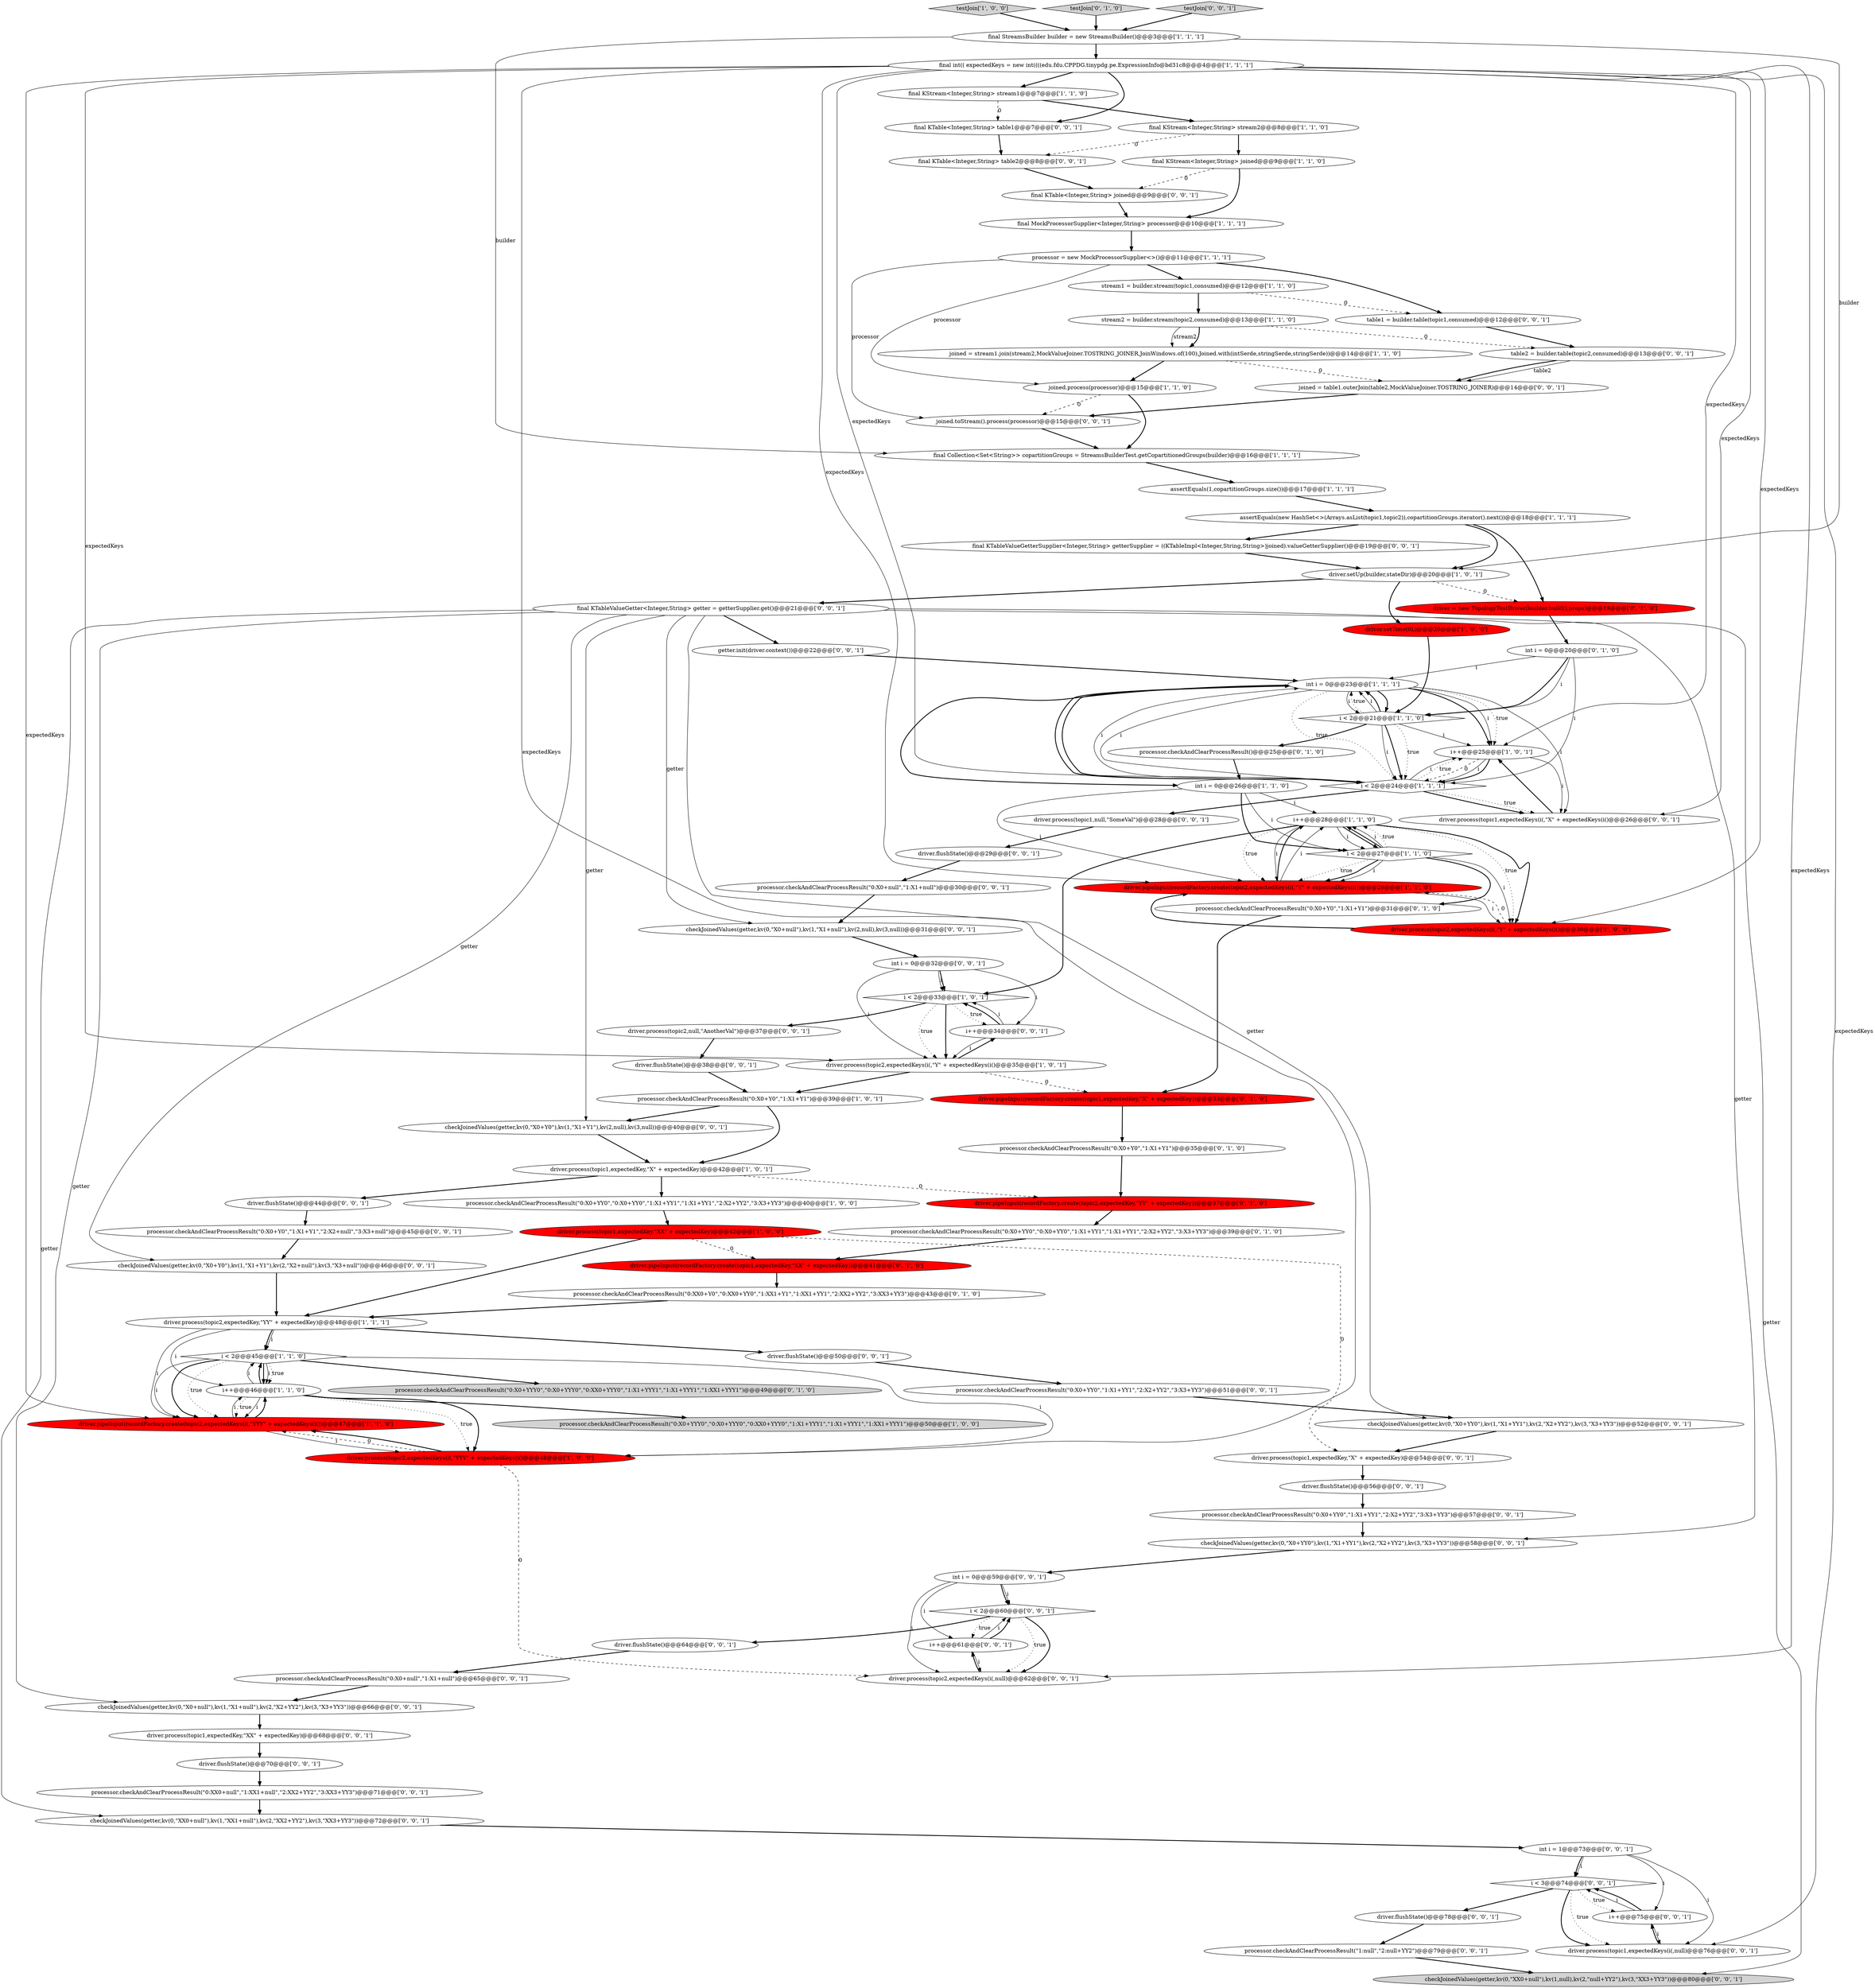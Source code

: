 digraph {
69 [style = filled, label = "driver.flushState()@@@78@@@['0', '0', '1']", fillcolor = white, shape = ellipse image = "AAA0AAABBB3BBB"];
35 [style = filled, label = "testJoin['1', '0', '0']", fillcolor = lightgray, shape = diamond image = "AAA0AAABBB1BBB"];
46 [style = filled, label = "testJoin['0', '1', '0']", fillcolor = lightgray, shape = diamond image = "AAA0AAABBB2BBB"];
19 [style = filled, label = "i++@@@28@@@['1', '1', '0']", fillcolor = white, shape = ellipse image = "AAA0AAABBB1BBB"];
16 [style = filled, label = "joined = stream1.join(stream2,MockValueJoiner.TOSTRING_JOINER,JoinWindows.of(100),Joined.with(intSerde,stringSerde,stringSerde))@@@14@@@['1', '1', '0']", fillcolor = white, shape = ellipse image = "AAA0AAABBB1BBB"];
52 [style = filled, label = "driver.flushState()@@@50@@@['0', '0', '1']", fillcolor = white, shape = ellipse image = "AAA0AAABBB3BBB"];
25 [style = filled, label = "driver.setUp(builder,stateDir)@@@20@@@['1', '0', '1']", fillcolor = white, shape = ellipse image = "AAA0AAABBB1BBB"];
29 [style = filled, label = "int i = 0@@@26@@@['1', '1', '0']", fillcolor = white, shape = ellipse image = "AAA0AAABBB1BBB"];
79 [style = filled, label = "i++@@@34@@@['0', '0', '1']", fillcolor = white, shape = ellipse image = "AAA0AAABBB3BBB"];
12 [style = filled, label = "stream1 = builder.stream(topic1,consumed)@@@12@@@['1', '1', '0']", fillcolor = white, shape = ellipse image = "AAA0AAABBB1BBB"];
90 [style = filled, label = "driver.flushState()@@@56@@@['0', '0', '1']", fillcolor = white, shape = ellipse image = "AAA0AAABBB3BBB"];
38 [style = filled, label = "driver = new TopologyTestDriver(builder.build(),props)@@@19@@@['0', '1', '0']", fillcolor = red, shape = ellipse image = "AAA1AAABBB2BBB"];
10 [style = filled, label = "i++@@@25@@@['1', '0', '1']", fillcolor = white, shape = ellipse image = "AAA0AAABBB1BBB"];
1 [style = filled, label = "driver.process(topic1,expectedKey,\"X\" + expectedKey)@@@42@@@['1', '0', '1']", fillcolor = white, shape = ellipse image = "AAA0AAABBB1BBB"];
37 [style = filled, label = "processor.checkAndClearProcessResult(\"0:X0+Y0\",\"1:X1+Y1\")@@@39@@@['1', '0', '1']", fillcolor = white, shape = ellipse image = "AAA0AAABBB1BBB"];
0 [style = filled, label = "i < 2@@@45@@@['1', '1', '0']", fillcolor = white, shape = diamond image = "AAA0AAABBB1BBB"];
22 [style = filled, label = "processor = new MockProcessorSupplier<>()@@@11@@@['1', '1', '1']", fillcolor = white, shape = ellipse image = "AAA0AAABBB1BBB"];
53 [style = filled, label = "int i = 0@@@32@@@['0', '0', '1']", fillcolor = white, shape = ellipse image = "AAA0AAABBB3BBB"];
17 [style = filled, label = "final Collection<Set<String>> copartitionGroups = StreamsBuilderTest.getCopartitionedGroups(builder)@@@16@@@['1', '1', '1']", fillcolor = white, shape = ellipse image = "AAA0AAABBB1BBB"];
73 [style = filled, label = "i < 2@@@60@@@['0', '0', '1']", fillcolor = white, shape = diamond image = "AAA0AAABBB3BBB"];
74 [style = filled, label = "i < 3@@@74@@@['0', '0', '1']", fillcolor = white, shape = diamond image = "AAA0AAABBB3BBB"];
60 [style = filled, label = "checkJoinedValues(getter,kv(0,\"XX0+null\"),kv(1,null),kv(2,\"null+YY2\"),kv(3,\"XX3+YY3\"))@@@80@@@['0', '0', '1']", fillcolor = lightgray, shape = ellipse image = "AAA0AAABBB3BBB"];
84 [style = filled, label = "driver.process(topic1,null,\"SomeVal\")@@@28@@@['0', '0', '1']", fillcolor = white, shape = ellipse image = "AAA0AAABBB3BBB"];
7 [style = filled, label = "final KStream<Integer,String> stream1@@@7@@@['1', '1', '0']", fillcolor = white, shape = ellipse image = "AAA0AAABBB1BBB"];
43 [style = filled, label = "processor.checkAndClearProcessResult(\"0:X0+YY0\",\"0:X0+YY0\",\"1:X1+YY1\",\"1:X1+YY1\",\"2:X2+YY2\",\"3:X3+YY3\")@@@39@@@['0', '1', '0']", fillcolor = white, shape = ellipse image = "AAA0AAABBB2BBB"];
49 [style = filled, label = "processor.checkAndClearProcessResult(\"0:X0+Y0\",\"1:X1+Y1\")@@@31@@@['0', '1', '0']", fillcolor = white, shape = ellipse image = "AAA0AAABBB2BBB"];
58 [style = filled, label = "driver.flushState()@@@29@@@['0', '0', '1']", fillcolor = white, shape = ellipse image = "AAA0AAABBB3BBB"];
98 [style = filled, label = "final KTable<Integer,String> table1@@@7@@@['0', '0', '1']", fillcolor = white, shape = ellipse image = "AAA0AAABBB3BBB"];
78 [style = filled, label = "joined = table1.outerJoin(table2,MockValueJoiner.TOSTRING_JOINER)@@@14@@@['0', '0', '1']", fillcolor = white, shape = ellipse image = "AAA0AAABBB3BBB"];
39 [style = filled, label = "driver.pipeInput(recordFactory.create(topic2,expectedKey,\"YY\" + expectedKey))@@@37@@@['0', '1', '0']", fillcolor = red, shape = ellipse image = "AAA1AAABBB2BBB"];
81 [style = filled, label = "final KTable<Integer,String> joined@@@9@@@['0', '0', '1']", fillcolor = white, shape = ellipse image = "AAA0AAABBB3BBB"];
45 [style = filled, label = "processor.checkAndClearProcessResult(\"0:X0+Y0\",\"1:X1+Y1\")@@@35@@@['0', '1', '0']", fillcolor = white, shape = ellipse image = "AAA0AAABBB2BBB"];
26 [style = filled, label = "driver.process(topic1,expectedKey,\"XX\" + expectedKey)@@@42@@@['1', '0', '0']", fillcolor = red, shape = ellipse image = "AAA1AAABBB1BBB"];
80 [style = filled, label = "i++@@@61@@@['0', '0', '1']", fillcolor = white, shape = ellipse image = "AAA0AAABBB3BBB"];
68 [style = filled, label = "i++@@@75@@@['0', '0', '1']", fillcolor = white, shape = ellipse image = "AAA0AAABBB3BBB"];
72 [style = filled, label = "joined.toStream().process(processor)@@@15@@@['0', '0', '1']", fillcolor = white, shape = ellipse image = "AAA0AAABBB3BBB"];
34 [style = filled, label = "processor.checkAndClearProcessResult(\"0:X0+YY0\",\"0:X0+YY0\",\"1:X1+YY1\",\"1:X1+YY1\",\"2:X2+YY2\",\"3:X3+YY3\")@@@40@@@['1', '0', '0']", fillcolor = white, shape = ellipse image = "AAA0AAABBB1BBB"];
11 [style = filled, label = "final int(( expectedKeys = new int((((edu.fdu.CPPDG.tinypdg.pe.ExpressionInfo@bd31c8@@@4@@@['1', '1', '1']", fillcolor = white, shape = ellipse image = "AAA0AAABBB1BBB"];
86 [style = filled, label = "processor.checkAndClearProcessResult(\"0:XX0+null\",\"1:XX1+null\",\"2:XX2+YY2\",\"3:XX3+YY3\")@@@71@@@['0', '0', '1']", fillcolor = white, shape = ellipse image = "AAA0AAABBB3BBB"];
55 [style = filled, label = "driver.flushState()@@@70@@@['0', '0', '1']", fillcolor = white, shape = ellipse image = "AAA0AAABBB3BBB"];
93 [style = filled, label = "getter.init(driver.context())@@@22@@@['0', '0', '1']", fillcolor = white, shape = ellipse image = "AAA0AAABBB3BBB"];
85 [style = filled, label = "final KTable<Integer,String> table2@@@8@@@['0', '0', '1']", fillcolor = white, shape = ellipse image = "AAA0AAABBB3BBB"];
71 [style = filled, label = "final KTableValueGetterSupplier<Integer,String> getterSupplier = ((KTableImpl<Integer,String,String>)joined).valueGetterSupplier()@@@19@@@['0', '0', '1']", fillcolor = white, shape = ellipse image = "AAA0AAABBB3BBB"];
36 [style = filled, label = "i++@@@46@@@['1', '1', '0']", fillcolor = white, shape = ellipse image = "AAA0AAABBB1BBB"];
59 [style = filled, label = "driver.flushState()@@@44@@@['0', '0', '1']", fillcolor = white, shape = ellipse image = "AAA0AAABBB3BBB"];
83 [style = filled, label = "table2 = builder.table(topic2,consumed)@@@13@@@['0', '0', '1']", fillcolor = white, shape = ellipse image = "AAA0AAABBB3BBB"];
56 [style = filled, label = "processor.checkAndClearProcessResult(\"0:X0+YY0\",\"1:X1+YY1\",\"2:X2+YY2\",\"3:X3+YY3\")@@@57@@@['0', '0', '1']", fillcolor = white, shape = ellipse image = "AAA0AAABBB3BBB"];
18 [style = filled, label = "i < 2@@@21@@@['1', '1', '0']", fillcolor = white, shape = diamond image = "AAA0AAABBB1BBB"];
67 [style = filled, label = "int i = 0@@@59@@@['0', '0', '1']", fillcolor = white, shape = ellipse image = "AAA0AAABBB3BBB"];
63 [style = filled, label = "driver.process(topic1,expectedKeys(i(,\"X\" + expectedKeys(i()@@@26@@@['0', '0', '1']", fillcolor = white, shape = ellipse image = "AAA0AAABBB3BBB"];
82 [style = filled, label = "table1 = builder.table(topic1,consumed)@@@12@@@['0', '0', '1']", fillcolor = white, shape = ellipse image = "AAA0AAABBB3BBB"];
28 [style = filled, label = "joined.process(processor)@@@15@@@['1', '1', '0']", fillcolor = white, shape = ellipse image = "AAA0AAABBB1BBB"];
4 [style = filled, label = "assertEquals(1,copartitionGroups.size())@@@17@@@['1', '1', '1']", fillcolor = white, shape = ellipse image = "AAA0AAABBB1BBB"];
5 [style = filled, label = "final StreamsBuilder builder = new StreamsBuilder()@@@3@@@['1', '1', '1']", fillcolor = white, shape = ellipse image = "AAA0AAABBB1BBB"];
75 [style = filled, label = "int i = 1@@@73@@@['0', '0', '1']", fillcolor = white, shape = ellipse image = "AAA0AAABBB3BBB"];
96 [style = filled, label = "driver.flushState()@@@38@@@['0', '0', '1']", fillcolor = white, shape = ellipse image = "AAA0AAABBB3BBB"];
94 [style = filled, label = "driver.flushState()@@@64@@@['0', '0', '1']", fillcolor = white, shape = ellipse image = "AAA0AAABBB3BBB"];
76 [style = filled, label = "processor.checkAndClearProcessResult(\"1:null\",\"2:null+YY2\")@@@79@@@['0', '0', '1']", fillcolor = white, shape = ellipse image = "AAA0AAABBB3BBB"];
95 [style = filled, label = "checkJoinedValues(getter,kv(0,\"X0+null\"),kv(1,\"X1+null\"),kv(2,null),kv(3,null))@@@31@@@['0', '0', '1']", fillcolor = white, shape = ellipse image = "AAA0AAABBB3BBB"];
91 [style = filled, label = "checkJoinedValues(getter,kv(0,\"X0+null\"),kv(1,\"X1+null\"),kv(2,\"X2+YY2\"),kv(3,\"X3+YY3\"))@@@66@@@['0', '0', '1']", fillcolor = white, shape = ellipse image = "AAA0AAABBB3BBB"];
65 [style = filled, label = "checkJoinedValues(getter,kv(0,\"X0+Y0\"),kv(1,\"X1+Y1\"),kv(2,\"X2+null\"),kv(3,\"X3+null\"))@@@46@@@['0', '0', '1']", fillcolor = white, shape = ellipse image = "AAA0AAABBB3BBB"];
77 [style = filled, label = "driver.process(topic1,expectedKey,\"X\" + expectedKey)@@@54@@@['0', '0', '1']", fillcolor = white, shape = ellipse image = "AAA0AAABBB3BBB"];
15 [style = filled, label = "i < 2@@@33@@@['1', '0', '1']", fillcolor = white, shape = diamond image = "AAA0AAABBB1BBB"];
32 [style = filled, label = "driver.process(topic2,expectedKeys(i(,\"YYY\" + expectedKeys(i()@@@48@@@['1', '0', '0']", fillcolor = red, shape = ellipse image = "AAA1AAABBB1BBB"];
40 [style = filled, label = "processor.checkAndClearProcessResult(\"0:XX0+Y0\",\"0:XX0+YY0\",\"1:XX1+Y1\",\"1:XX1+YY1\",\"2:XX2+YY2\",\"3:XX3+YY3\")@@@43@@@['0', '1', '0']", fillcolor = white, shape = ellipse image = "AAA0AAABBB2BBB"];
9 [style = filled, label = "final KStream<Integer,String> stream2@@@8@@@['1', '1', '0']", fillcolor = white, shape = ellipse image = "AAA0AAABBB1BBB"];
21 [style = filled, label = "driver.pipeInput(recordFactory.create(topic2,expectedKeys(i(,\"Y\" + expectedKeys(i())@@@29@@@['1', '1', '0']", fillcolor = red, shape = ellipse image = "AAA1AAABBB1BBB"];
42 [style = filled, label = "driver.pipeInput(recordFactory.create(topic1,expectedKey,\"XX\" + expectedKey))@@@41@@@['0', '1', '0']", fillcolor = red, shape = ellipse image = "AAA1AAABBB2BBB"];
57 [style = filled, label = "testJoin['0', '0', '1']", fillcolor = lightgray, shape = diamond image = "AAA0AAABBB3BBB"];
97 [style = filled, label = "processor.checkAndClearProcessResult(\"0:X0+null\",\"1:X1+null\")@@@30@@@['0', '0', '1']", fillcolor = white, shape = ellipse image = "AAA0AAABBB3BBB"];
33 [style = filled, label = "processor.checkAndClearProcessResult(\"0:X0+YYY0\",\"0:X0+YYY0\",\"0:XX0+YYY0\",\"1:X1+YYY1\",\"1:X1+YYY1\",\"1:XX1+YYY1\")@@@50@@@['1', '0', '0']", fillcolor = lightgray, shape = ellipse image = "AAA0AAABBB1BBB"];
50 [style = filled, label = "checkJoinedValues(getter,kv(0,\"X0+YY0\"),kv(1,\"X1+YY1\"),kv(2,\"X2+YY2\"),kv(3,\"X3+YY3\"))@@@58@@@['0', '0', '1']", fillcolor = white, shape = ellipse image = "AAA0AAABBB3BBB"];
6 [style = filled, label = "i < 2@@@24@@@['1', '1', '1']", fillcolor = white, shape = diamond image = "AAA0AAABBB1BBB"];
47 [style = filled, label = "int i = 0@@@20@@@['0', '1', '0']", fillcolor = white, shape = ellipse image = "AAA0AAABBB2BBB"];
88 [style = filled, label = "driver.process(topic2,expectedKeys(i(,null)@@@62@@@['0', '0', '1']", fillcolor = white, shape = ellipse image = "AAA0AAABBB3BBB"];
62 [style = filled, label = "checkJoinedValues(getter,kv(0,\"XX0+null\"),kv(1,\"XX1+null\"),kv(2,\"XX2+YY2\"),kv(3,\"XX3+YY3\"))@@@72@@@['0', '0', '1']", fillcolor = white, shape = ellipse image = "AAA0AAABBB3BBB"];
3 [style = filled, label = "final MockProcessorSupplier<Integer,String> processor@@@10@@@['1', '1', '1']", fillcolor = white, shape = ellipse image = "AAA0AAABBB1BBB"];
54 [style = filled, label = "processor.checkAndClearProcessResult(\"0:X0+null\",\"1:X1+null\")@@@65@@@['0', '0', '1']", fillcolor = white, shape = ellipse image = "AAA0AAABBB3BBB"];
23 [style = filled, label = "driver.process(topic2,expectedKeys(i(,\"Y\" + expectedKeys(i()@@@30@@@['1', '0', '0']", fillcolor = red, shape = ellipse image = "AAA1AAABBB1BBB"];
27 [style = filled, label = "assertEquals(new HashSet<>(Arrays.asList(topic1,topic2)),copartitionGroups.iterator().next())@@@18@@@['1', '1', '1']", fillcolor = white, shape = ellipse image = "AAA0AAABBB1BBB"];
70 [style = filled, label = "processor.checkAndClearProcessResult(\"0:X0+YY0\",\"1:X1+YY1\",\"2:X2+YY2\",\"3:X3+YY3\")@@@51@@@['0', '0', '1']", fillcolor = white, shape = ellipse image = "AAA0AAABBB3BBB"];
14 [style = filled, label = "final KStream<Integer,String> joined@@@9@@@['1', '1', '0']", fillcolor = white, shape = ellipse image = "AAA0AAABBB1BBB"];
2 [style = filled, label = "driver.pipeInput(recordFactory.create(topic2,expectedKeys(i(,\"YYY\" + expectedKeys(i())@@@47@@@['1', '1', '0']", fillcolor = red, shape = ellipse image = "AAA1AAABBB1BBB"];
66 [style = filled, label = "final KTableValueGetter<Integer,String> getter = getterSupplier.get()@@@21@@@['0', '0', '1']", fillcolor = white, shape = ellipse image = "AAA0AAABBB3BBB"];
89 [style = filled, label = "processor.checkAndClearProcessResult(\"0:X0+Y0\",\"1:X1+Y1\",\"2:X2+null\",\"3:X3+null\")@@@45@@@['0', '0', '1']", fillcolor = white, shape = ellipse image = "AAA0AAABBB3BBB"];
8 [style = filled, label = "int i = 0@@@23@@@['1', '1', '1']", fillcolor = white, shape = ellipse image = "AAA0AAABBB1BBB"];
61 [style = filled, label = "driver.process(topic2,null,\"AnotherVal\")@@@37@@@['0', '0', '1']", fillcolor = white, shape = ellipse image = "AAA0AAABBB3BBB"];
30 [style = filled, label = "driver.process(topic2,expectedKey,\"YY\" + expectedKey)@@@48@@@['1', '1', '1']", fillcolor = white, shape = ellipse image = "AAA0AAABBB1BBB"];
31 [style = filled, label = "stream2 = builder.stream(topic2,consumed)@@@13@@@['1', '1', '0']", fillcolor = white, shape = ellipse image = "AAA0AAABBB1BBB"];
92 [style = filled, label = "driver.process(topic1,expectedKeys(i(,null)@@@76@@@['0', '0', '1']", fillcolor = white, shape = ellipse image = "AAA0AAABBB3BBB"];
48 [style = filled, label = "processor.checkAndClearProcessResult()@@@25@@@['0', '1', '0']", fillcolor = white, shape = ellipse image = "AAA0AAABBB2BBB"];
87 [style = filled, label = "checkJoinedValues(getter,kv(0,\"X0+Y0\"),kv(1,\"X1+Y1\"),kv(2,null),kv(3,null))@@@40@@@['0', '0', '1']", fillcolor = white, shape = ellipse image = "AAA0AAABBB3BBB"];
44 [style = filled, label = "processor.checkAndClearProcessResult(\"0:X0+YYY0\",\"0:X0+YYY0\",\"0:XX0+YYY0\",\"1:X1+YYY1\",\"1:X1+YYY1\",\"1:XX1+YYY1\")@@@49@@@['0', '1', '0']", fillcolor = lightgray, shape = ellipse image = "AAA0AAABBB2BBB"];
13 [style = filled, label = "driver.setTime(0L)@@@20@@@['1', '0', '0']", fillcolor = red, shape = ellipse image = "AAA1AAABBB1BBB"];
20 [style = filled, label = "i < 2@@@27@@@['1', '1', '0']", fillcolor = white, shape = diamond image = "AAA0AAABBB1BBB"];
64 [style = filled, label = "checkJoinedValues(getter,kv(0,\"X0+YY0\"),kv(1,\"X1+YY1\"),kv(2,\"X2+YY2\"),kv(3,\"X3+YY3\"))@@@52@@@['0', '0', '1']", fillcolor = white, shape = ellipse image = "AAA0AAABBB3BBB"];
51 [style = filled, label = "driver.process(topic1,expectedKey,\"XX\" + expectedKey)@@@68@@@['0', '0', '1']", fillcolor = white, shape = ellipse image = "AAA0AAABBB3BBB"];
41 [style = filled, label = "driver.pipeInput(recordFactory.create(topic1,expectedKey,\"X\" + expectedKey))@@@33@@@['0', '1', '0']", fillcolor = red, shape = ellipse image = "AAA1AAABBB2BBB"];
24 [style = filled, label = "driver.process(topic2,expectedKeys(i(,\"Y\" + expectedKeys(i()@@@35@@@['1', '0', '1']", fillcolor = white, shape = ellipse image = "AAA0AAABBB1BBB"];
74->69 [style = bold, label=""];
14->3 [style = bold, label=""];
94->54 [style = bold, label=""];
8->10 [style = bold, label=""];
71->25 [style = bold, label=""];
27->38 [style = bold, label=""];
70->64 [style = bold, label=""];
69->76 [style = bold, label=""];
12->82 [style = dashed, label="0"];
24->79 [style = bold, label=""];
14->81 [style = dashed, label="0"];
18->10 [style = solid, label="i"];
46->5 [style = bold, label=""];
48->29 [style = bold, label=""];
81->3 [style = bold, label=""];
15->61 [style = bold, label=""];
30->52 [style = bold, label=""];
11->2 [style = solid, label="expectedKeys"];
68->74 [style = solid, label="i"];
73->80 [style = dotted, label="true"];
73->88 [style = dotted, label="true"];
10->6 [style = dashed, label="0"];
43->42 [style = bold, label=""];
15->79 [style = dotted, label="true"];
8->6 [style = bold, label=""];
67->80 [style = solid, label="i"];
64->77 [style = bold, label=""];
74->92 [style = bold, label=""];
36->33 [style = bold, label=""];
47->6 [style = solid, label="i"];
22->82 [style = bold, label=""];
36->0 [style = solid, label="i"];
79->15 [style = bold, label=""];
72->17 [style = bold, label=""];
7->9 [style = bold, label=""];
19->20 [style = solid, label="i"];
30->2 [style = solid, label="i"];
32->2 [style = dashed, label="0"];
36->0 [style = bold, label=""];
76->60 [style = bold, label=""];
79->24 [style = solid, label="i"];
75->68 [style = solid, label="i"];
32->88 [style = dashed, label="0"];
34->26 [style = bold, label=""];
11->10 [style = solid, label="expectedKeys"];
8->63 [style = solid, label="i"];
88->80 [style = bold, label=""];
66->60 [style = solid, label="getter"];
16->78 [style = dashed, label="0"];
2->36 [style = bold, label=""];
68->74 [style = bold, label=""];
6->10 [style = solid, label="i"];
83->78 [style = bold, label=""];
9->14 [style = bold, label=""];
10->63 [style = solid, label="i"];
66->87 [style = solid, label="getter"];
67->73 [style = solid, label="i"];
41->45 [style = bold, label=""];
19->15 [style = bold, label=""];
27->25 [style = bold, label=""];
8->6 [style = solid, label="i"];
77->90 [style = bold, label=""];
31->16 [style = solid, label="stream2"];
24->41 [style = dashed, label="0"];
22->28 [style = solid, label="processor"];
54->91 [style = bold, label=""];
21->19 [style = bold, label=""];
80->88 [style = solid, label="i"];
59->89 [style = bold, label=""];
11->63 [style = solid, label="expectedKeys"];
8->18 [style = bold, label=""];
20->21 [style = solid, label="i"];
15->24 [style = dotted, label="true"];
19->20 [style = bold, label=""];
37->1 [style = bold, label=""];
96->37 [style = bold, label=""];
36->2 [style = dotted, label="true"];
75->74 [style = bold, label=""];
11->6 [style = solid, label="expectedKeys"];
18->8 [style = dotted, label="true"];
19->21 [style = dotted, label="true"];
73->94 [style = bold, label=""];
67->73 [style = bold, label=""];
20->19 [style = solid, label="i"];
61->96 [style = bold, label=""];
75->92 [style = solid, label="i"];
66->65 [style = solid, label="getter"];
42->40 [style = bold, label=""];
50->67 [style = bold, label=""];
10->6 [style = solid, label="i"];
93->8 [style = bold, label=""];
0->36 [style = bold, label=""];
67->88 [style = solid, label="i"];
18->6 [style = dotted, label="true"];
35->5 [style = bold, label=""];
29->20 [style = bold, label=""];
20->23 [style = solid, label="i"];
30->0 [style = solid, label="i"];
30->36 [style = solid, label="i"];
11->92 [style = solid, label="expectedKeys"];
56->50 [style = bold, label=""];
84->58 [style = bold, label=""];
57->5 [style = bold, label=""];
66->62 [style = solid, label="getter"];
38->47 [style = bold, label=""];
49->41 [style = bold, label=""];
1->59 [style = bold, label=""];
27->71 [style = bold, label=""];
5->11 [style = bold, label=""];
0->44 [style = bold, label=""];
31->83 [style = dashed, label="0"];
2->36 [style = solid, label="i"];
20->19 [style = bold, label=""];
29->21 [style = solid, label="i"];
98->85 [style = bold, label=""];
74->92 [style = dotted, label="true"];
55->86 [style = bold, label=""];
12->31 [style = bold, label=""];
18->6 [style = solid, label="i"];
13->18 [style = bold, label=""];
22->72 [style = solid, label="processor"];
63->10 [style = bold, label=""];
18->8 [style = solid, label="i"];
36->2 [style = solid, label="i"];
75->74 [style = solid, label="i"];
1->39 [style = dashed, label="0"];
65->30 [style = bold, label=""];
92->68 [style = bold, label=""];
26->77 [style = dashed, label="0"];
47->18 [style = bold, label=""];
62->75 [style = bold, label=""];
0->32 [style = solid, label="i"];
66->93 [style = bold, label=""];
36->32 [style = dotted, label="true"];
47->18 [style = solid, label="i"];
66->50 [style = solid, label="getter"];
10->6 [style = bold, label=""];
29->20 [style = solid, label="i"];
91->51 [style = bold, label=""];
82->83 [style = bold, label=""];
0->36 [style = solid, label="i"];
5->17 [style = solid, label="builder"];
47->8 [style = solid, label="i"];
52->70 [style = bold, label=""];
6->10 [style = dotted, label="true"];
97->95 [style = bold, label=""];
78->72 [style = bold, label=""];
1->34 [style = bold, label=""];
18->48 [style = bold, label=""];
8->6 [style = dotted, label="true"];
25->38 [style = dashed, label="0"];
11->32 [style = solid, label="expectedKeys"];
18->6 [style = bold, label=""];
5->25 [style = solid, label="builder"];
8->10 [style = solid, label="i"];
11->88 [style = solid, label="expectedKeys"];
85->81 [style = bold, label=""];
11->24 [style = solid, label="expectedKeys"];
68->92 [style = solid, label="i"];
28->17 [style = bold, label=""];
20->49 [style = bold, label=""];
40->30 [style = bold, label=""];
2->32 [style = solid, label="i"];
18->8 [style = bold, label=""];
30->0 [style = bold, label=""];
58->97 [style = bold, label=""];
20->19 [style = dotted, label="true"];
6->63 [style = bold, label=""];
80->73 [style = solid, label="i"];
6->63 [style = dotted, label="true"];
53->79 [style = solid, label="i"];
37->87 [style = bold, label=""];
83->78 [style = solid, label="table2"];
53->24 [style = solid, label="i"];
28->72 [style = dashed, label="0"];
17->4 [style = bold, label=""];
45->39 [style = bold, label=""];
0->2 [style = solid, label="i"];
11->23 [style = solid, label="expectedKeys"];
23->21 [style = dashed, label="0"];
66->95 [style = solid, label="getter"];
6->84 [style = bold, label=""];
31->16 [style = bold, label=""];
25->13 [style = bold, label=""];
8->18 [style = solid, label="i"];
21->19 [style = solid, label="i"];
79->15 [style = solid, label="i"];
0->2 [style = bold, label=""];
39->43 [style = bold, label=""];
74->68 [style = dotted, label="true"];
87->1 [style = bold, label=""];
36->32 [style = bold, label=""];
86->62 [style = bold, label=""];
19->23 [style = dotted, label="true"];
9->85 [style = dashed, label="0"];
20->21 [style = dotted, label="true"];
8->10 [style = dotted, label="true"];
3->22 [style = bold, label=""];
80->73 [style = bold, label=""];
32->2 [style = bold, label=""];
6->8 [style = solid, label="i"];
0->36 [style = dotted, label="true"];
26->30 [style = bold, label=""];
20->21 [style = bold, label=""];
11->21 [style = solid, label="expectedKeys"];
73->88 [style = bold, label=""];
66->91 [style = solid, label="getter"];
16->28 [style = bold, label=""];
19->21 [style = solid, label="i"];
23->21 [style = bold, label=""];
51->55 [style = bold, label=""];
22->12 [style = bold, label=""];
19->23 [style = bold, label=""];
15->24 [style = bold, label=""];
66->64 [style = solid, label="getter"];
4->27 [style = bold, label=""];
6->8 [style = bold, label=""];
24->37 [style = bold, label=""];
89->65 [style = bold, label=""];
95->53 [style = bold, label=""];
53->15 [style = solid, label="i"];
53->15 [style = bold, label=""];
11->98 [style = bold, label=""];
26->42 [style = dashed, label="0"];
0->2 [style = dotted, label="true"];
90->56 [style = bold, label=""];
7->98 [style = dashed, label="0"];
29->19 [style = solid, label="i"];
21->23 [style = solid, label="i"];
8->29 [style = bold, label=""];
25->66 [style = bold, label=""];
11->7 [style = bold, label=""];
}
